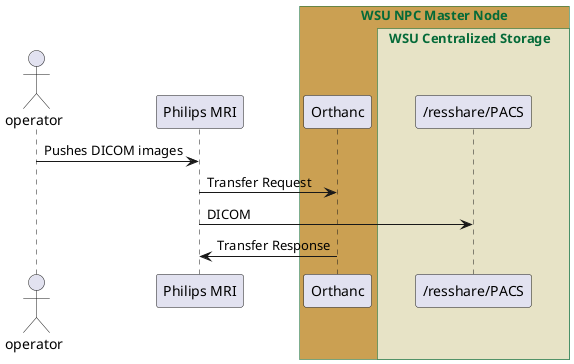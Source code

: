 
@startuml
!pragma teoz true
skinparam sequence {
BoxColor #DCD59A
BoxBackgroundColor #CBA052
BoxBorderColor #046A38
BoxFontColor #046A38
}

actor operator

participant "Philips MRI" as mri
operator->mri : Pushes DICOM images
box WSU NPC Master Node 
participant Orthanc
box WSU Centralized Storage  #E7E3C6
participant "/resshare/PACS" as share
endbox

endbox
mri->Orthanc : Transfer Request
mri->share : DICOM
Orthanc->mri : Transfer Response


@enduml